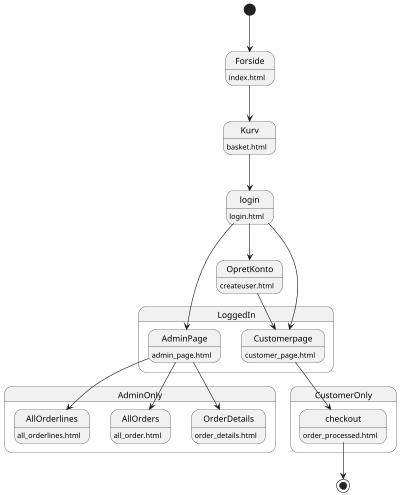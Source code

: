 @startuml
'https://plantuml.com/state-diagram

scale 400 width
[*] --> Forside
Forside --> Kurv
Kurv --> login

Kurv: basket.html
Forside: index.html
OpretKonto : createuser.html
login: login.html



login --> OpretKonto
state LoggedIn{
login --> AdminPage
login --> Customerpage
OpretKonto --> Customerpage

AdminPage : admin_page.html
Customerpage: customer_page.html

}

state AdminOnly{
AdminPage --> AllOrders
AdminPage --> AllOrderlines
AdminPage --> OrderDetails

AllOrders: all_order.html
AllOrderlines: all_orderlines.html
OrderDetails: order_details.html
}
state CustomerOnly{
Customerpage --> checkout

checkout:order_processed.html
}
checkout -->[*]




@enduml